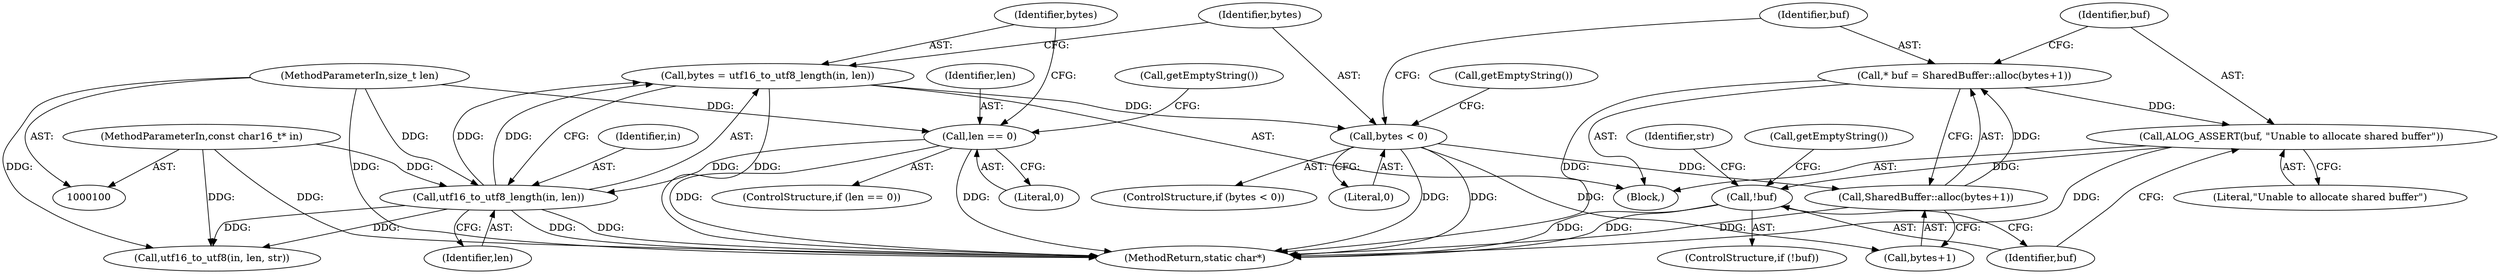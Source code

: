 digraph "1_Android_ecf5fd58a8f50362ce9e8d4245a33d56f29f142b@pointer" {
"1000124" [label="(Call,* buf = SharedBuffer::alloc(bytes+1))"];
"1000126" [label="(Call,SharedBuffer::alloc(bytes+1))"];
"1000117" [label="(Call,bytes < 0)"];
"1000111" [label="(Call,bytes = utf16_to_utf8_length(in, len))"];
"1000113" [label="(Call,utf16_to_utf8_length(in, len))"];
"1000101" [label="(MethodParameterIn,const char16_t* in)"];
"1000105" [label="(Call,len == 0)"];
"1000102" [label="(MethodParameterIn,size_t len)"];
"1000130" [label="(Call,ALOG_ASSERT(buf, \"Unable to allocate shared buffer\"))"];
"1000134" [label="(Call,!buf)"];
"1000116" [label="(ControlStructure,if (bytes < 0))"];
"1000133" [label="(ControlStructure,if (!buf))"];
"1000124" [label="(Call,* buf = SharedBuffer::alloc(bytes+1))"];
"1000114" [label="(Identifier,in)"];
"1000141" [label="(Identifier,str)"];
"1000134" [label="(Call,!buf)"];
"1000118" [label="(Identifier,bytes)"];
"1000125" [label="(Identifier,buf)"];
"1000115" [label="(Identifier,len)"];
"1000119" [label="(Literal,0)"];
"1000105" [label="(Call,len == 0)"];
"1000145" [label="(Call,utf16_to_utf8(in, len, str))"];
"1000138" [label="(Call,getEmptyString())"];
"1000127" [label="(Call,bytes+1)"];
"1000126" [label="(Call,SharedBuffer::alloc(bytes+1))"];
"1000130" [label="(Call,ALOG_ASSERT(buf, \"Unable to allocate shared buffer\"))"];
"1000117" [label="(Call,bytes < 0)"];
"1000107" [label="(Literal,0)"];
"1000135" [label="(Identifier,buf)"];
"1000103" [label="(Block,)"];
"1000106" [label="(Identifier,len)"];
"1000112" [label="(Identifier,bytes)"];
"1000111" [label="(Call,bytes = utf16_to_utf8_length(in, len))"];
"1000101" [label="(MethodParameterIn,const char16_t* in)"];
"1000102" [label="(MethodParameterIn,size_t len)"];
"1000113" [label="(Call,utf16_to_utf8_length(in, len))"];
"1000109" [label="(Call,getEmptyString())"];
"1000132" [label="(Literal,\"Unable to allocate shared buffer\")"];
"1000122" [label="(Call,getEmptyString())"];
"1000131" [label="(Identifier,buf)"];
"1000104" [label="(ControlStructure,if (len == 0))"];
"1000151" [label="(MethodReturn,static char*)"];
"1000124" -> "1000103"  [label="AST: "];
"1000124" -> "1000126"  [label="CFG: "];
"1000125" -> "1000124"  [label="AST: "];
"1000126" -> "1000124"  [label="AST: "];
"1000131" -> "1000124"  [label="CFG: "];
"1000124" -> "1000151"  [label="DDG: "];
"1000126" -> "1000124"  [label="DDG: "];
"1000124" -> "1000130"  [label="DDG: "];
"1000126" -> "1000127"  [label="CFG: "];
"1000127" -> "1000126"  [label="AST: "];
"1000126" -> "1000151"  [label="DDG: "];
"1000117" -> "1000126"  [label="DDG: "];
"1000117" -> "1000116"  [label="AST: "];
"1000117" -> "1000119"  [label="CFG: "];
"1000118" -> "1000117"  [label="AST: "];
"1000119" -> "1000117"  [label="AST: "];
"1000122" -> "1000117"  [label="CFG: "];
"1000125" -> "1000117"  [label="CFG: "];
"1000117" -> "1000151"  [label="DDG: "];
"1000117" -> "1000151"  [label="DDG: "];
"1000111" -> "1000117"  [label="DDG: "];
"1000117" -> "1000127"  [label="DDG: "];
"1000111" -> "1000103"  [label="AST: "];
"1000111" -> "1000113"  [label="CFG: "];
"1000112" -> "1000111"  [label="AST: "];
"1000113" -> "1000111"  [label="AST: "];
"1000118" -> "1000111"  [label="CFG: "];
"1000111" -> "1000151"  [label="DDG: "];
"1000113" -> "1000111"  [label="DDG: "];
"1000113" -> "1000111"  [label="DDG: "];
"1000113" -> "1000115"  [label="CFG: "];
"1000114" -> "1000113"  [label="AST: "];
"1000115" -> "1000113"  [label="AST: "];
"1000113" -> "1000151"  [label="DDG: "];
"1000113" -> "1000151"  [label="DDG: "];
"1000101" -> "1000113"  [label="DDG: "];
"1000105" -> "1000113"  [label="DDG: "];
"1000102" -> "1000113"  [label="DDG: "];
"1000113" -> "1000145"  [label="DDG: "];
"1000113" -> "1000145"  [label="DDG: "];
"1000101" -> "1000100"  [label="AST: "];
"1000101" -> "1000151"  [label="DDG: "];
"1000101" -> "1000145"  [label="DDG: "];
"1000105" -> "1000104"  [label="AST: "];
"1000105" -> "1000107"  [label="CFG: "];
"1000106" -> "1000105"  [label="AST: "];
"1000107" -> "1000105"  [label="AST: "];
"1000109" -> "1000105"  [label="CFG: "];
"1000112" -> "1000105"  [label="CFG: "];
"1000105" -> "1000151"  [label="DDG: "];
"1000105" -> "1000151"  [label="DDG: "];
"1000102" -> "1000105"  [label="DDG: "];
"1000102" -> "1000100"  [label="AST: "];
"1000102" -> "1000151"  [label="DDG: "];
"1000102" -> "1000145"  [label="DDG: "];
"1000130" -> "1000103"  [label="AST: "];
"1000130" -> "1000132"  [label="CFG: "];
"1000131" -> "1000130"  [label="AST: "];
"1000132" -> "1000130"  [label="AST: "];
"1000135" -> "1000130"  [label="CFG: "];
"1000130" -> "1000151"  [label="DDG: "];
"1000130" -> "1000134"  [label="DDG: "];
"1000134" -> "1000133"  [label="AST: "];
"1000134" -> "1000135"  [label="CFG: "];
"1000135" -> "1000134"  [label="AST: "];
"1000138" -> "1000134"  [label="CFG: "];
"1000141" -> "1000134"  [label="CFG: "];
"1000134" -> "1000151"  [label="DDG: "];
"1000134" -> "1000151"  [label="DDG: "];
}
